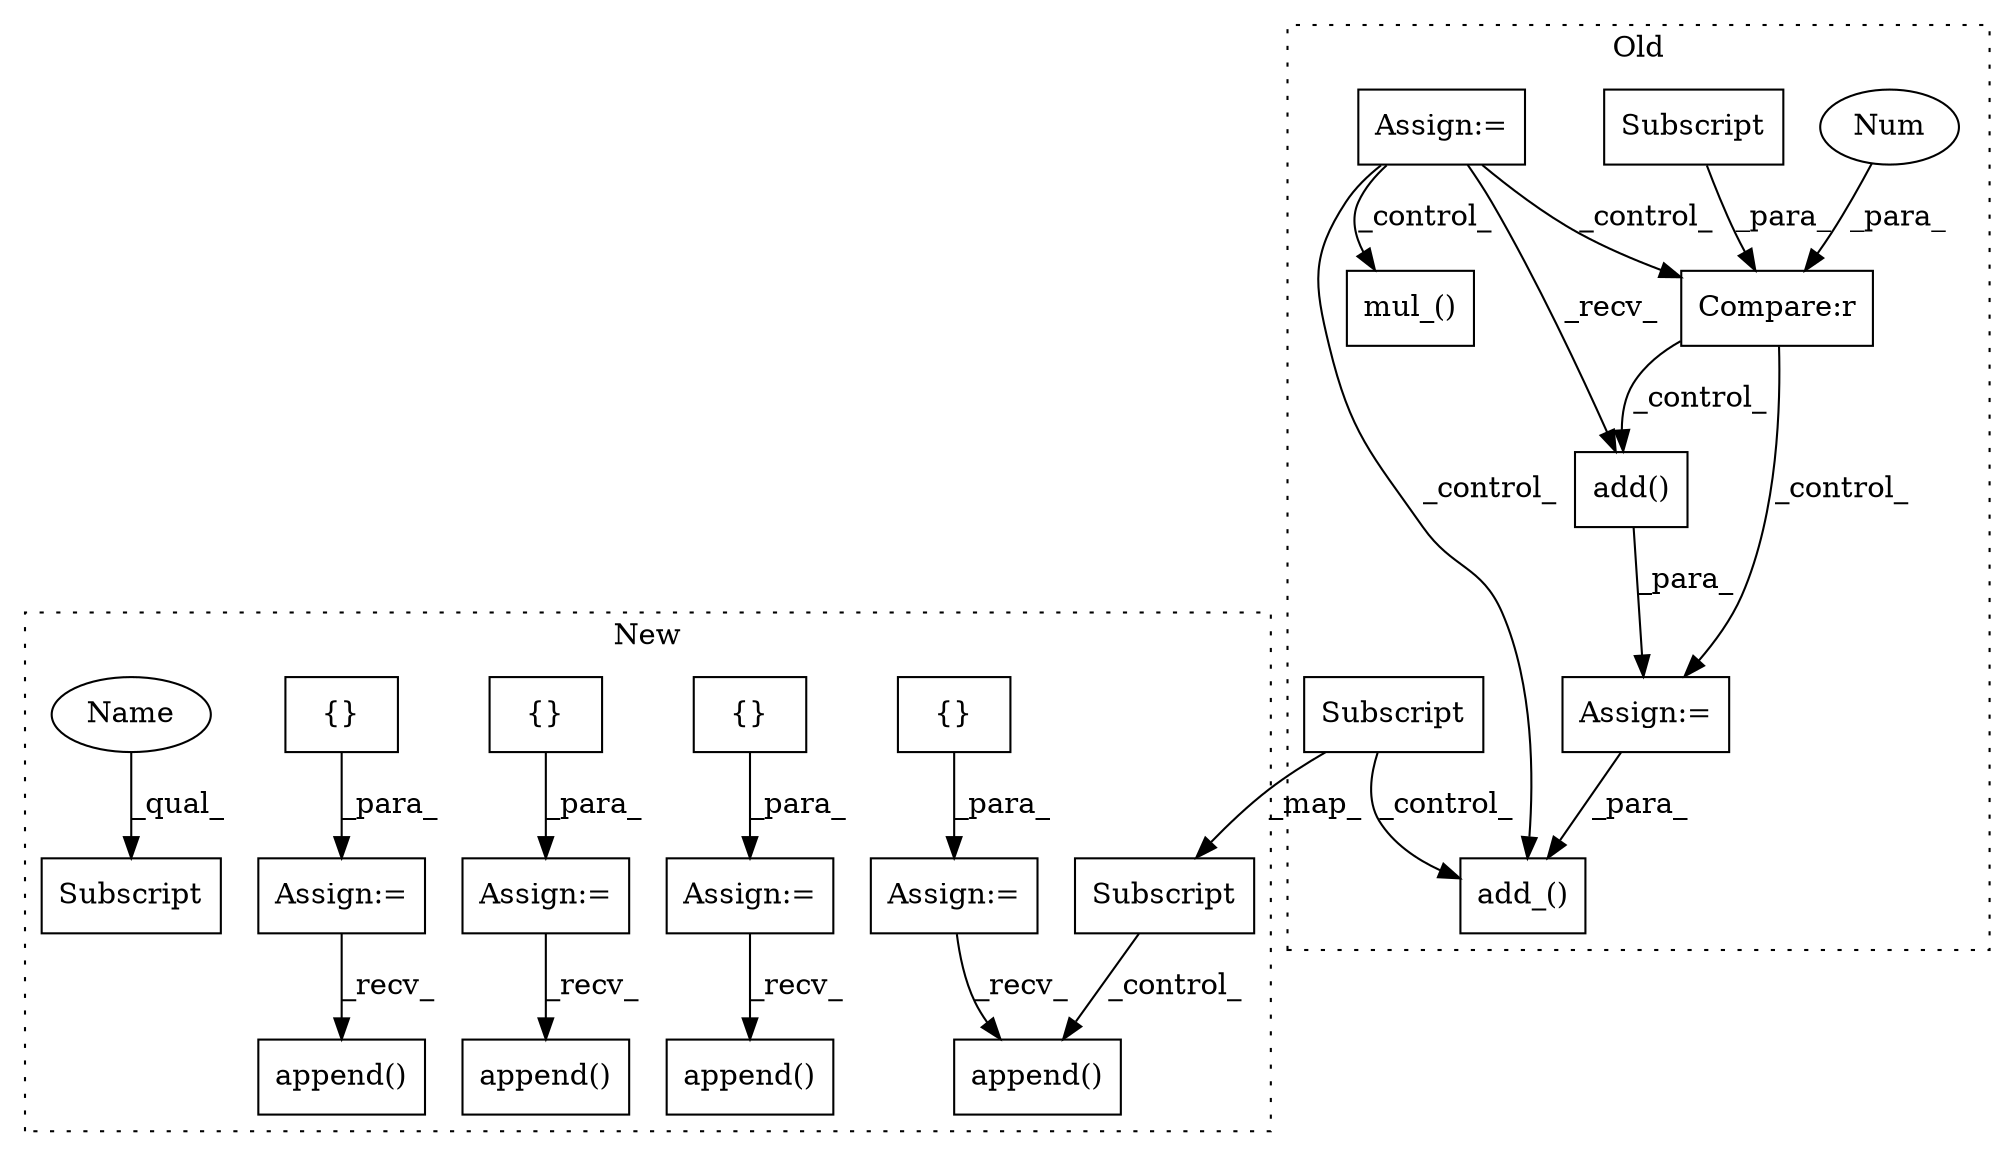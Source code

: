 digraph G {
subgraph cluster0 {
1 [label="add_()" a="75" s="4074,4104" l="26,18" shape="box"];
4 [label="Assign:=" a="68" s="3844" l="3" shape="box"];
6 [label="add()" a="75" s="3847,3857" l="9,30" shape="box"];
7 [label="Compare:r" a="40" s="3792" l="26" shape="box"];
8 [label="Num" a="76" s="3817" l="1" shape="ellipse"];
9 [label="Assign:=" a="68" s="2970" l="3" shape="box"];
10 [label="mul_()" a="75" s="3905,3926" l="16,1" shape="box"];
21 [label="Subscript" a="63" s="3792,0" l="21,0" shape="box"];
22 [label="Subscript" a="63" s="3986,0" l="17,0" shape="box"];
label = "Old";
style="dotted";
}
subgraph cluster1 {
2 [label="{}" a="59" s="2932,2932" l="2,1" shape="box"];
3 [label="append()" a="75" s="3313,3332" l="13,1" shape="box"];
5 [label="Assign:=" a="68" s="2929" l="3" shape="box"];
11 [label="{}" a="59" s="2909,2909" l="2,1" shape="box"];
12 [label="Subscript" a="63" s="4392,0" l="11,0" shape="box"];
13 [label="{}" a="59" s="2988,2988" l="2,1" shape="box"];
14 [label="append()" a="75" s="4115,4149" l="17,1" shape="box"];
15 [label="{}" a="59" s="3026,3026" l="2,1" shape="box"];
16 [label="append()" a="75" s="4003,4055" l="28,1" shape="box"];
17 [label="Assign:=" a="68" s="2985" l="3" shape="box"];
18 [label="append()" a="75" s="3148,3173" l="24,1" shape="box"];
19 [label="Assign:=" a="68" s="2906" l="3" shape="box"];
20 [label="Assign:=" a="68" s="3023" l="3" shape="box"];
23 [label="Subscript" a="63" s="4076,0" l="17,0" shape="box"];
24 [label="Name" a="87" s="4392" l="5" shape="ellipse"];
label = "New";
style="dotted";
}
2 -> 5 [label="_para_"];
4 -> 1 [label="_para_"];
5 -> 3 [label="_recv_"];
6 -> 4 [label="_para_"];
7 -> 4 [label="_control_"];
7 -> 6 [label="_control_"];
8 -> 7 [label="_para_"];
9 -> 7 [label="_control_"];
9 -> 1 [label="_control_"];
9 -> 6 [label="_recv_"];
9 -> 10 [label="_control_"];
11 -> 19 [label="_para_"];
13 -> 17 [label="_para_"];
15 -> 20 [label="_para_"];
17 -> 14 [label="_recv_"];
19 -> 18 [label="_recv_"];
20 -> 16 [label="_recv_"];
21 -> 7 [label="_para_"];
22 -> 23 [label="_map_"];
22 -> 1 [label="_control_"];
23 -> 14 [label="_control_"];
24 -> 12 [label="_qual_"];
}